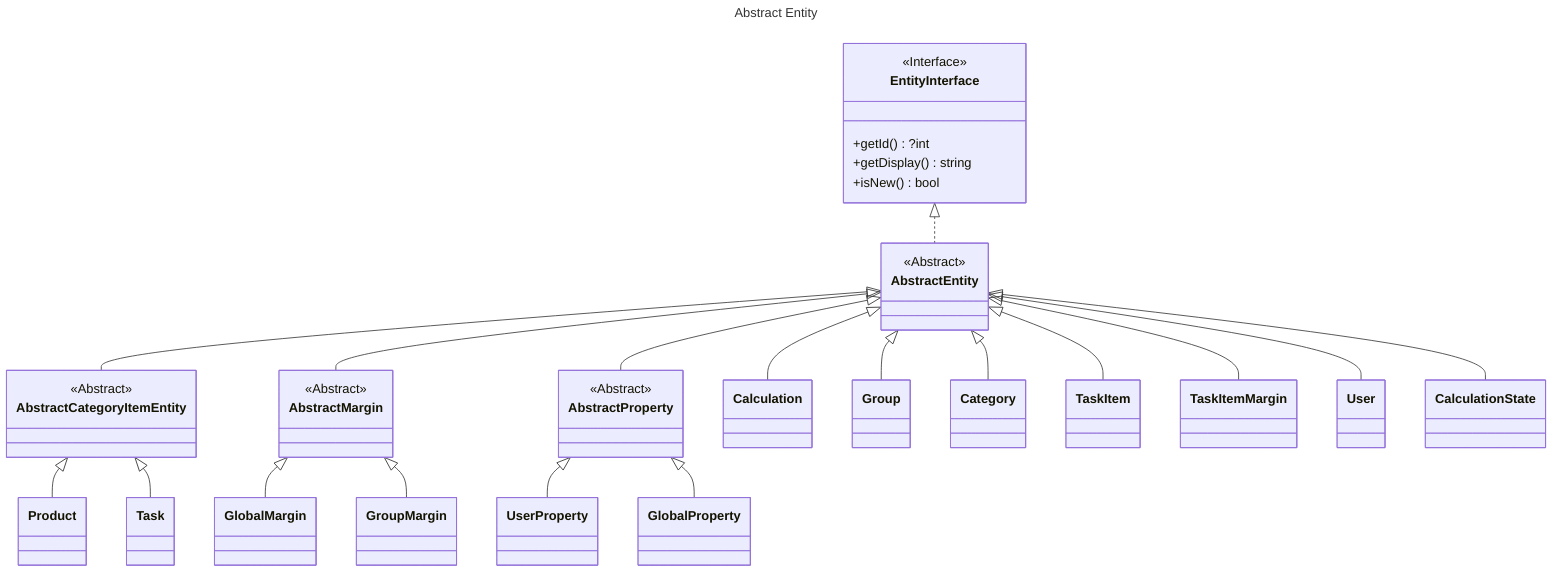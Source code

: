 ---
title: Abstract Entity
---
classDiagram
    direction TB
    class EntityInterface {
        <<Interface>>
        +getId() ?int
        +getDisplay() string
        +isNew() bool
    }

    class AbstractEntity {
        <<Abstract>>
    }
    class AbstractCategoryItemEntity {
        <<Abstract>>
    }
    class AbstractProperty {
        <<Abstract>>
    }
    class AbstractMargin {
        <<Abstract>>
    }
    class Calculation {
    }

    class Group {
    }

    class GroupMargin {
    }

    class Category {
    }

    class Product {
    }

    class Task {
    }

    class TaskItem {
    }

    class TaskItemMargin {
    }

    class User {
    }

    class UserProperty {
    }

    class GlobalProperty {
    }

    class GlobalMargin {
    }

    class CalculationState {
    }

    EntityInterface <|.. AbstractEntity
    AbstractEntity <|-- AbstractCategoryItemEntity
    AbstractEntity <|-- AbstractMargin
    AbstractEntity <|-- AbstractProperty
    AbstractEntity <|-- Calculation
    AbstractEntity <|-- CalculationState
    AbstractEntity <|-- Group
    AbstractEntity <|-- Category
    AbstractEntity <|-- TaskItem
    AbstractEntity <|-- TaskItemMargin
    AbstractEntity <|-- User
    AbstractCategoryItemEntity <|-- Product
    AbstractCategoryItemEntity <|-- Task
    AbstractProperty <|-- UserProperty
    AbstractProperty <|-- GlobalProperty
    AbstractMargin <|-- GlobalMargin
    AbstractMargin <|-- GroupMargin

    click AbstractMargin call nodeCallback()
    click AbstractProperty call nodeCallback()
    click Calculation call nodeCallback()
    click CalculationState call nodeCallback()
    click Group call nodeCallback()
    click Category call nodeCallback()
    click Product call nodeCallback()
    click Task call nodeCallback()
    click User call nodeCallback()